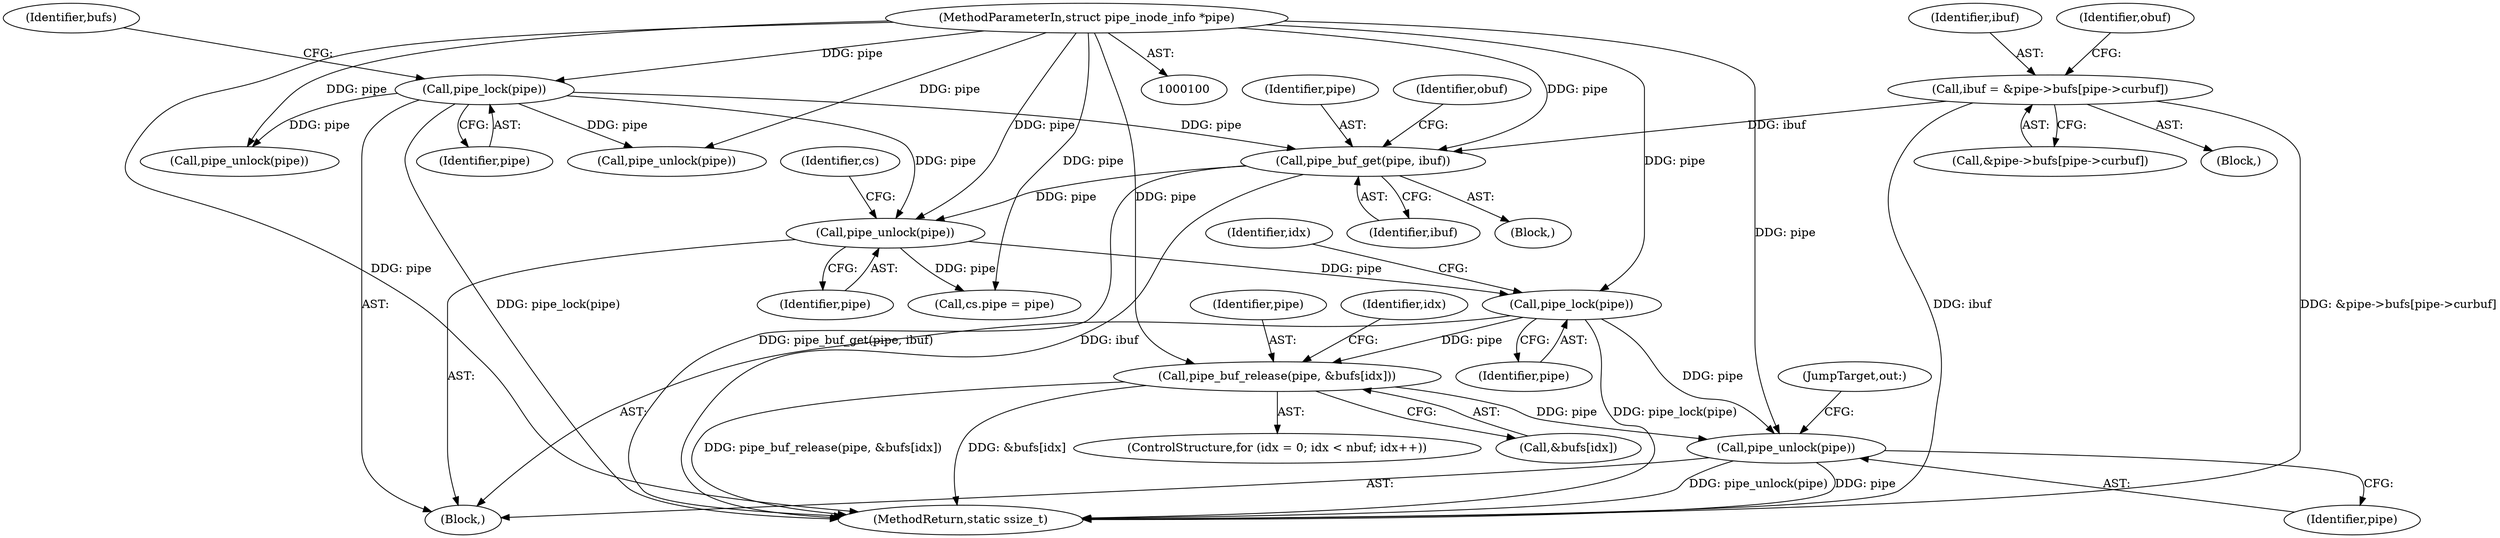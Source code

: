 digraph "1_linux_6b3a707736301c2128ca85ce85fb13f60b5e350a@array" {
"1000357" [label="(Call,pipe_buf_release(pipe, &bufs[idx]))"];
"1000346" [label="(Call,pipe_lock(pipe))"];
"1000101" [label="(MethodParameterIn,struct pipe_inode_info *pipe)"];
"1000308" [label="(Call,pipe_unlock(pipe))"];
"1000124" [label="(Call,pipe_lock(pipe))"];
"1000269" [label="(Call,pipe_buf_get(pipe, ibuf))"];
"1000215" [label="(Call,ibuf = &pipe->bufs[pipe->curbuf])"];
"1000363" [label="(Call,pipe_unlock(pipe))"];
"1000358" [label="(Identifier,pipe)"];
"1000312" [label="(Identifier,cs)"];
"1000127" [label="(Identifier,bufs)"];
"1000269" [label="(Call,pipe_buf_get(pipe, ibuf))"];
"1000364" [label="(Identifier,pipe)"];
"1000193" [label="(Call,pipe_unlock(pipe))"];
"1000359" [label="(Call,&bufs[idx])"];
"1000346" [label="(Call,pipe_lock(pipe))"];
"1000124" [label="(Call,pipe_lock(pipe))"];
"1000347" [label="(Identifier,pipe)"];
"1000125" [label="(Identifier,pipe)"];
"1000101" [label="(MethodParameterIn,struct pipe_inode_info *pipe)"];
"1000348" [label="(ControlStructure,for (idx = 0; idx < nbuf; idx++))"];
"1000226" [label="(Identifier,obuf)"];
"1000270" [label="(Identifier,pipe)"];
"1000370" [label="(MethodReturn,static ssize_t)"];
"1000309" [label="(Identifier,pipe)"];
"1000274" [label="(Identifier,obuf)"];
"1000363" [label="(Call,pipe_unlock(pipe))"];
"1000217" [label="(Call,&pipe->bufs[pipe->curbuf])"];
"1000350" [label="(Identifier,idx)"];
"1000271" [label="(Identifier,ibuf)"];
"1000215" [label="(Call,ibuf = &pipe->bufs[pipe->curbuf])"];
"1000308" [label="(Call,pipe_unlock(pipe))"];
"1000325" [label="(Call,cs.pipe = pipe)"];
"1000139" [label="(Call,pipe_unlock(pipe))"];
"1000106" [label="(Block,)"];
"1000365" [label="(JumpTarget,out:)"];
"1000201" [label="(Block,)"];
"1000268" [label="(Block,)"];
"1000357" [label="(Call,pipe_buf_release(pipe, &bufs[idx]))"];
"1000356" [label="(Identifier,idx)"];
"1000216" [label="(Identifier,ibuf)"];
"1000357" -> "1000348"  [label="AST: "];
"1000357" -> "1000359"  [label="CFG: "];
"1000358" -> "1000357"  [label="AST: "];
"1000359" -> "1000357"  [label="AST: "];
"1000356" -> "1000357"  [label="CFG: "];
"1000357" -> "1000370"  [label="DDG: pipe_buf_release(pipe, &bufs[idx])"];
"1000357" -> "1000370"  [label="DDG: &bufs[idx]"];
"1000346" -> "1000357"  [label="DDG: pipe"];
"1000101" -> "1000357"  [label="DDG: pipe"];
"1000357" -> "1000363"  [label="DDG: pipe"];
"1000346" -> "1000106"  [label="AST: "];
"1000346" -> "1000347"  [label="CFG: "];
"1000347" -> "1000346"  [label="AST: "];
"1000350" -> "1000346"  [label="CFG: "];
"1000346" -> "1000370"  [label="DDG: pipe_lock(pipe)"];
"1000101" -> "1000346"  [label="DDG: pipe"];
"1000308" -> "1000346"  [label="DDG: pipe"];
"1000346" -> "1000363"  [label="DDG: pipe"];
"1000101" -> "1000100"  [label="AST: "];
"1000101" -> "1000370"  [label="DDG: pipe"];
"1000101" -> "1000124"  [label="DDG: pipe"];
"1000101" -> "1000139"  [label="DDG: pipe"];
"1000101" -> "1000193"  [label="DDG: pipe"];
"1000101" -> "1000269"  [label="DDG: pipe"];
"1000101" -> "1000308"  [label="DDG: pipe"];
"1000101" -> "1000325"  [label="DDG: pipe"];
"1000101" -> "1000363"  [label="DDG: pipe"];
"1000308" -> "1000106"  [label="AST: "];
"1000308" -> "1000309"  [label="CFG: "];
"1000309" -> "1000308"  [label="AST: "];
"1000312" -> "1000308"  [label="CFG: "];
"1000124" -> "1000308"  [label="DDG: pipe"];
"1000269" -> "1000308"  [label="DDG: pipe"];
"1000308" -> "1000325"  [label="DDG: pipe"];
"1000124" -> "1000106"  [label="AST: "];
"1000124" -> "1000125"  [label="CFG: "];
"1000125" -> "1000124"  [label="AST: "];
"1000127" -> "1000124"  [label="CFG: "];
"1000124" -> "1000370"  [label="DDG: pipe_lock(pipe)"];
"1000124" -> "1000139"  [label="DDG: pipe"];
"1000124" -> "1000193"  [label="DDG: pipe"];
"1000124" -> "1000269"  [label="DDG: pipe"];
"1000269" -> "1000268"  [label="AST: "];
"1000269" -> "1000271"  [label="CFG: "];
"1000270" -> "1000269"  [label="AST: "];
"1000271" -> "1000269"  [label="AST: "];
"1000274" -> "1000269"  [label="CFG: "];
"1000269" -> "1000370"  [label="DDG: pipe_buf_get(pipe, ibuf)"];
"1000269" -> "1000370"  [label="DDG: ibuf"];
"1000215" -> "1000269"  [label="DDG: ibuf"];
"1000215" -> "1000201"  [label="AST: "];
"1000215" -> "1000217"  [label="CFG: "];
"1000216" -> "1000215"  [label="AST: "];
"1000217" -> "1000215"  [label="AST: "];
"1000226" -> "1000215"  [label="CFG: "];
"1000215" -> "1000370"  [label="DDG: ibuf"];
"1000215" -> "1000370"  [label="DDG: &pipe->bufs[pipe->curbuf]"];
"1000363" -> "1000106"  [label="AST: "];
"1000363" -> "1000364"  [label="CFG: "];
"1000364" -> "1000363"  [label="AST: "];
"1000365" -> "1000363"  [label="CFG: "];
"1000363" -> "1000370"  [label="DDG: pipe"];
"1000363" -> "1000370"  [label="DDG: pipe_unlock(pipe)"];
}
